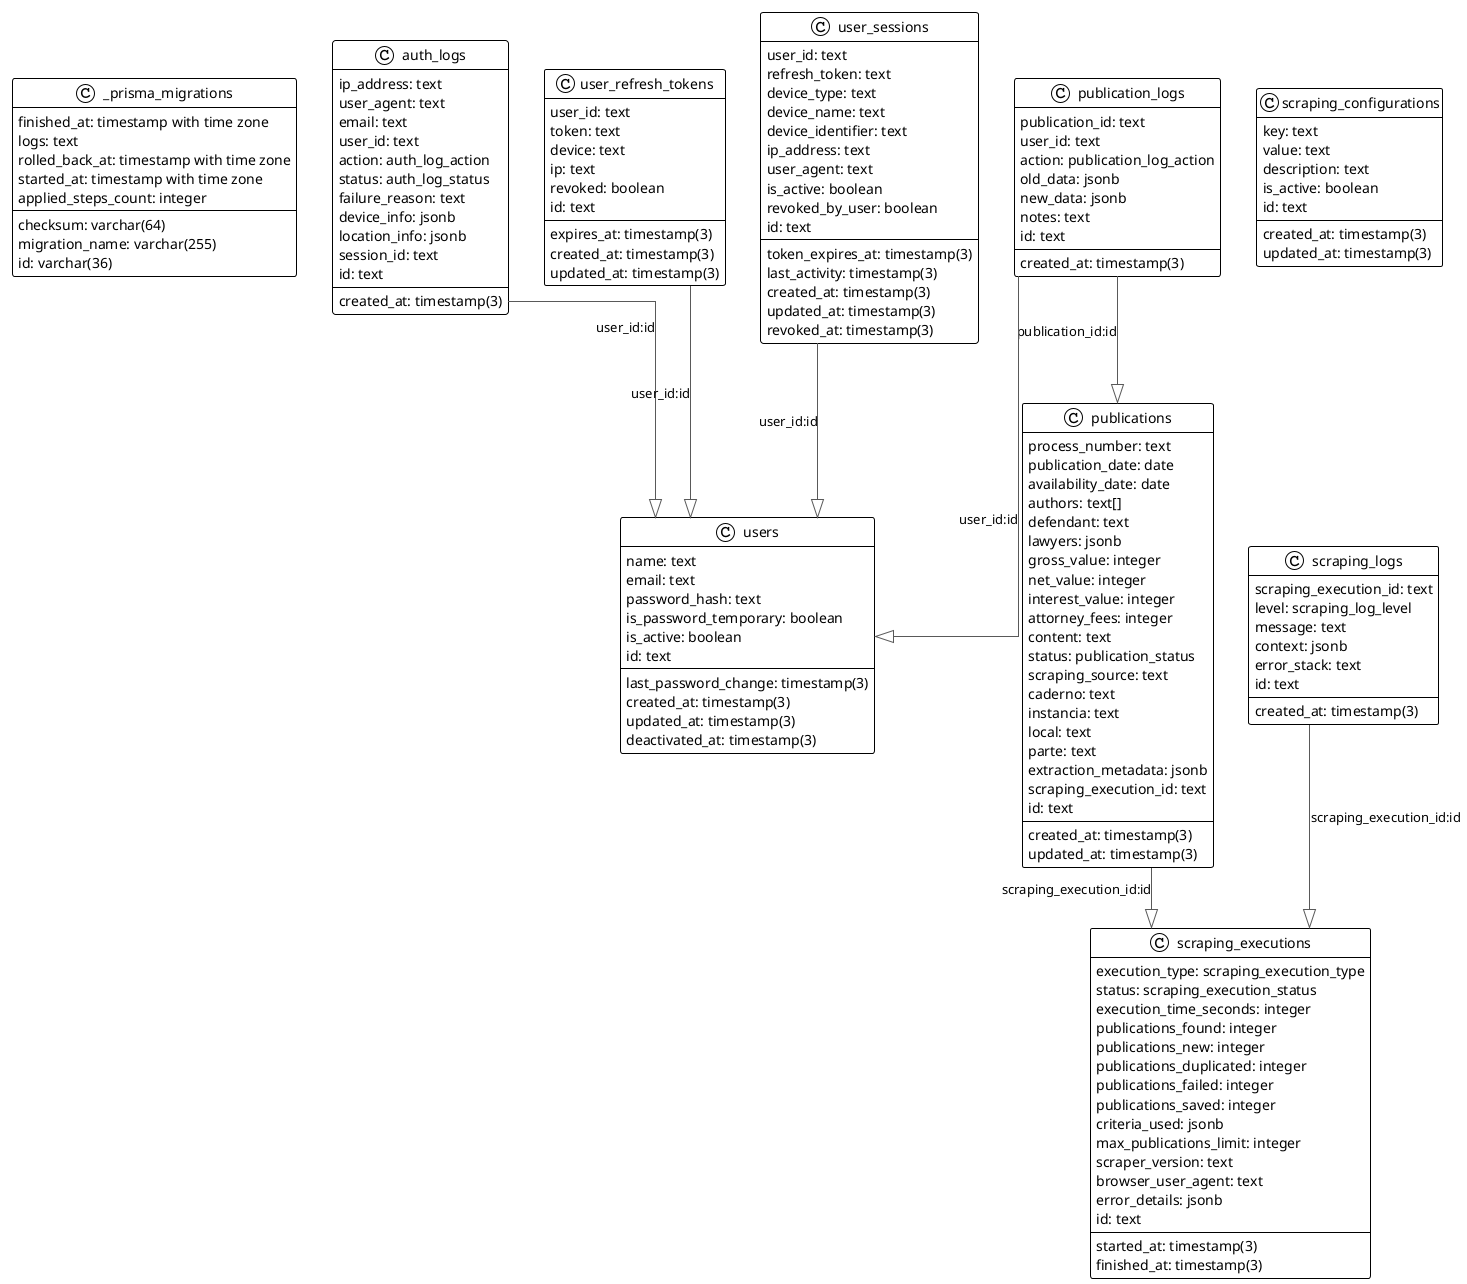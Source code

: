 @startuml

!theme plain
top to bottom direction
skinparam linetype ortho

class _prisma_migrations {
   checksum: varchar(64)
   finished_at: timestamp with time zone
   migration_name: varchar(255)
   logs: text
   rolled_back_at: timestamp with time zone
   started_at: timestamp with time zone
   applied_steps_count: integer
   id: varchar(36)
}
class auth_logs {
   ip_address: text
   user_agent: text
   email: text
   user_id: text
   action: auth_log_action
   status: auth_log_status
   failure_reason: text
   device_info: jsonb
   location_info: jsonb
   session_id: text
   created_at: timestamp(3)
   id: text
}
class publication_logs {
   publication_id: text
   user_id: text
   action: publication_log_action
   old_data: jsonb
   new_data: jsonb
   notes: text
   created_at: timestamp(3)
   id: text
}
class publications {
   process_number: text
   publication_date: date
   availability_date: date
   authors: text[]
   defendant: text
   lawyers: jsonb
   gross_value: integer
   net_value: integer
   interest_value: integer
   attorney_fees: integer
   content: text
   status: publication_status
   created_at: timestamp(3)
   updated_at: timestamp(3)
   scraping_source: text
   caderno: text
   instancia: text
   local: text
   parte: text
   extraction_metadata: jsonb
   scraping_execution_id: text
   id: text
}
class scraping_configurations {
   key: text
   value: text
   description: text
   is_active: boolean
   created_at: timestamp(3)
   updated_at: timestamp(3)
   id: text
}
class scraping_executions {
   execution_type: scraping_execution_type
   status: scraping_execution_status
   started_at: timestamp(3)
   finished_at: timestamp(3)
   execution_time_seconds: integer
   publications_found: integer
   publications_new: integer
   publications_duplicated: integer
   publications_failed: integer
   publications_saved: integer
   criteria_used: jsonb
   max_publications_limit: integer
   scraper_version: text
   browser_user_agent: text
   error_details: jsonb
   id: text
}
class scraping_logs {
   scraping_execution_id: text
   level: scraping_log_level
   message: text
   context: jsonb
   error_stack: text
   created_at: timestamp(3)
   id: text
}
class user_refresh_tokens {
   user_id: text
   token: text
   expires_at: timestamp(3)
   device: text
   ip: text
   revoked: boolean
   created_at: timestamp(3)
   updated_at: timestamp(3)
   id: text
}
class user_sessions {
   user_id: text
   refresh_token: text
   token_expires_at: timestamp(3)
   device_type: text
   device_name: text
   device_identifier: text
   ip_address: text
   user_agent: text
   is_active: boolean
   last_activity: timestamp(3)
   created_at: timestamp(3)
   updated_at: timestamp(3)
   revoked_at: timestamp(3)
   revoked_by_user: boolean
   id: text
}
class users {
   name: text
   email: text
   password_hash: text
   last_password_change: timestamp(3)
   is_password_temporary: boolean
   is_active: boolean
   created_at: timestamp(3)
   updated_at: timestamp(3)
   deactivated_at: timestamp(3)
   id: text
}

auth_logs                -[#595959,plain]-^  users                   : "user_id:id"
publication_logs         -[#595959,plain]-^  publications            : "publication_id:id"
publication_logs         -[#595959,plain]-^  users                   : "user_id:id"
publications             -[#595959,plain]-^  scraping_executions     : "scraping_execution_id:id"
scraping_logs            -[#595959,plain]-^  scraping_executions     : "scraping_execution_id:id"
user_refresh_tokens      -[#595959,plain]-^  users                   : "user_id:id"
user_sessions            -[#595959,plain]-^  users                   : "user_id:id"
@enduml
